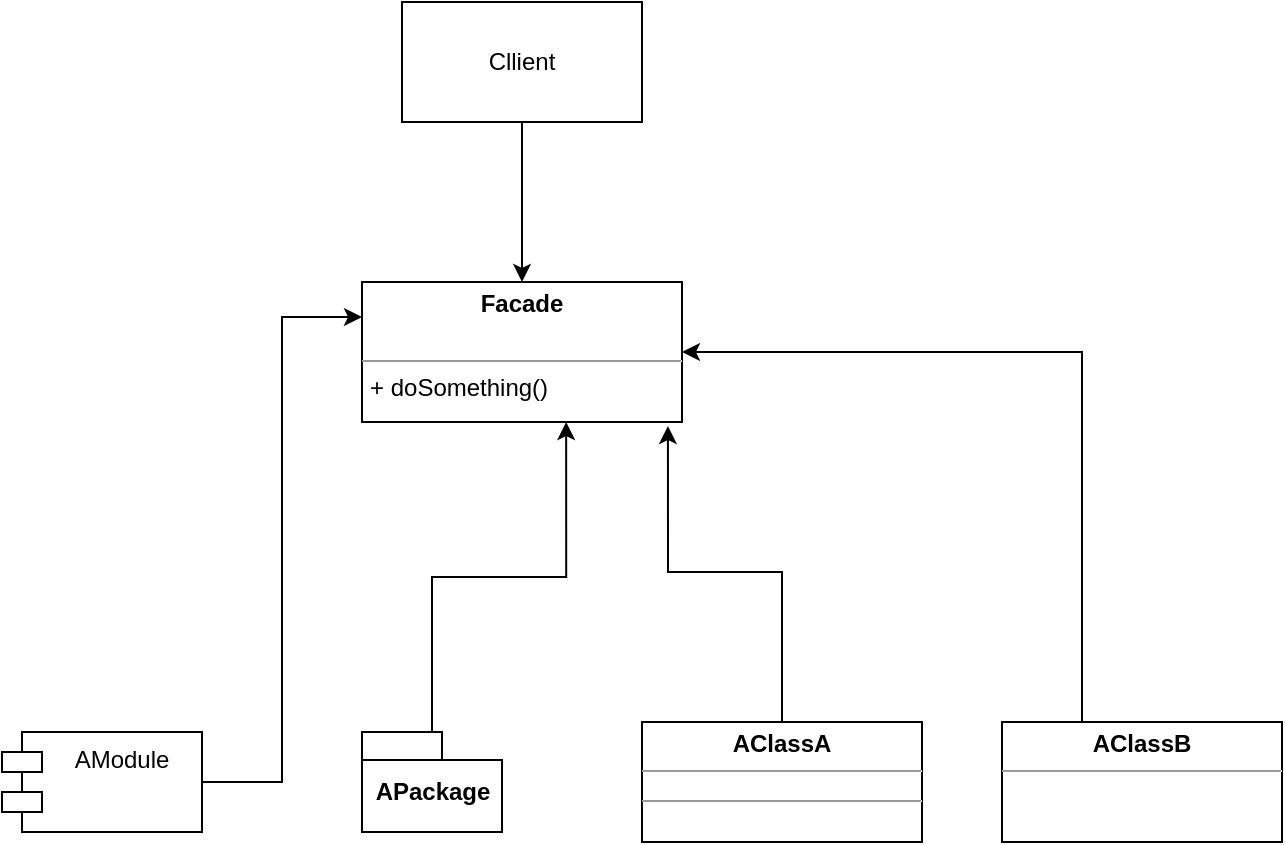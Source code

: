 <mxfile version="16.5.4" type="device"><diagram id="6ea8A2n4aqTV9JNKklqA" name="Page-1"><mxGraphModel dx="1422" dy="762" grid="1" gridSize="10" guides="1" tooltips="1" connect="1" arrows="1" fold="1" page="1" pageScale="1" pageWidth="827" pageHeight="1169" math="0" shadow="0"><root><mxCell id="0"/><mxCell id="1" parent="0"/><mxCell id="oNPbvVN3HiM9qIRHaPKR-3" value="" style="edgeStyle=orthogonalEdgeStyle;rounded=0;orthogonalLoop=1;jettySize=auto;html=1;" edge="1" parent="1" source="oNPbvVN3HiM9qIRHaPKR-1" target="oNPbvVN3HiM9qIRHaPKR-2"><mxGeometry relative="1" as="geometry"/></mxCell><mxCell id="oNPbvVN3HiM9qIRHaPKR-1" value="Cllient" style="rounded=0;whiteSpace=wrap;html=1;" vertex="1" parent="1"><mxGeometry x="320" y="120" width="120" height="60" as="geometry"/></mxCell><mxCell id="oNPbvVN3HiM9qIRHaPKR-2" value="&lt;p style=&quot;margin: 0px ; margin-top: 4px ; text-align: center&quot;&gt;&lt;b&gt;Facade&lt;/b&gt;&lt;/p&gt;&lt;p style=&quot;margin: 0px ; margin-left: 4px&quot;&gt;&lt;br&gt;&lt;/p&gt;&lt;hr size=&quot;1&quot;&gt;&lt;p style=&quot;margin: 0px ; margin-left: 4px&quot;&gt;+ doSomething()&lt;/p&gt;" style="verticalAlign=top;align=left;overflow=fill;fontSize=12;fontFamily=Helvetica;html=1;" vertex="1" parent="1"><mxGeometry x="300" y="260" width="160" height="70" as="geometry"/></mxCell><mxCell id="oNPbvVN3HiM9qIRHaPKR-15" style="edgeStyle=orthogonalEdgeStyle;rounded=0;orthogonalLoop=1;jettySize=auto;html=1;entryX=0;entryY=0.25;entryDx=0;entryDy=0;" edge="1" parent="1" source="oNPbvVN3HiM9qIRHaPKR-4" target="oNPbvVN3HiM9qIRHaPKR-2"><mxGeometry relative="1" as="geometry"/></mxCell><mxCell id="oNPbvVN3HiM9qIRHaPKR-4" value="AModule" style="shape=module;align=left;spacingLeft=20;align=center;verticalAlign=top;" vertex="1" parent="1"><mxGeometry x="120" y="485" width="100" height="50" as="geometry"/></mxCell><mxCell id="oNPbvVN3HiM9qIRHaPKR-14" style="edgeStyle=orthogonalEdgeStyle;rounded=0;orthogonalLoop=1;jettySize=auto;html=1;entryX=0.638;entryY=1;entryDx=0;entryDy=0;entryPerimeter=0;" edge="1" parent="1" source="oNPbvVN3HiM9qIRHaPKR-6" target="oNPbvVN3HiM9qIRHaPKR-2"><mxGeometry relative="1" as="geometry"/></mxCell><mxCell id="oNPbvVN3HiM9qIRHaPKR-6" value="APackage" style="shape=folder;fontStyle=1;spacingTop=10;tabWidth=40;tabHeight=14;tabPosition=left;html=1;" vertex="1" parent="1"><mxGeometry x="300" y="485" width="70" height="50" as="geometry"/></mxCell><mxCell id="oNPbvVN3HiM9qIRHaPKR-13" style="edgeStyle=orthogonalEdgeStyle;rounded=0;orthogonalLoop=1;jettySize=auto;html=1;entryX=0.956;entryY=1.029;entryDx=0;entryDy=0;entryPerimeter=0;" edge="1" parent="1" source="oNPbvVN3HiM9qIRHaPKR-8" target="oNPbvVN3HiM9qIRHaPKR-2"><mxGeometry relative="1" as="geometry"/></mxCell><mxCell id="oNPbvVN3HiM9qIRHaPKR-8" value="&lt;p style=&quot;margin: 0px ; margin-top: 4px ; text-align: center&quot;&gt;&lt;b&gt;AClassA&lt;/b&gt;&lt;/p&gt;&lt;hr size=&quot;1&quot;&gt;&lt;div style=&quot;height: 2px&quot;&gt;&lt;/div&gt;&lt;hr size=&quot;1&quot;&gt;&lt;div style=&quot;height: 2px&quot;&gt;&lt;br&gt;&lt;/div&gt;" style="verticalAlign=top;align=left;overflow=fill;fontSize=12;fontFamily=Helvetica;html=1;" vertex="1" parent="1"><mxGeometry x="440" y="480" width="140" height="60" as="geometry"/></mxCell><mxCell id="oNPbvVN3HiM9qIRHaPKR-12" style="edgeStyle=orthogonalEdgeStyle;rounded=0;orthogonalLoop=1;jettySize=auto;html=1;entryX=1;entryY=0.5;entryDx=0;entryDy=0;" edge="1" parent="1" source="oNPbvVN3HiM9qIRHaPKR-10" target="oNPbvVN3HiM9qIRHaPKR-2"><mxGeometry relative="1" as="geometry"><Array as="points"><mxPoint x="660" y="295"/></Array></mxGeometry></mxCell><mxCell id="oNPbvVN3HiM9qIRHaPKR-10" value="&lt;p style=&quot;margin: 0px ; margin-top: 4px ; text-align: center&quot;&gt;&lt;b&gt;AClassB&lt;/b&gt;&lt;/p&gt;&lt;hr size=&quot;1&quot;&gt;&lt;div style=&quot;height: 2px&quot;&gt;&lt;br&gt;&lt;/div&gt;" style="verticalAlign=top;align=left;overflow=fill;fontSize=12;fontFamily=Helvetica;html=1;" vertex="1" parent="1"><mxGeometry x="620" y="480" width="140" height="60" as="geometry"/></mxCell></root></mxGraphModel></diagram></mxfile>